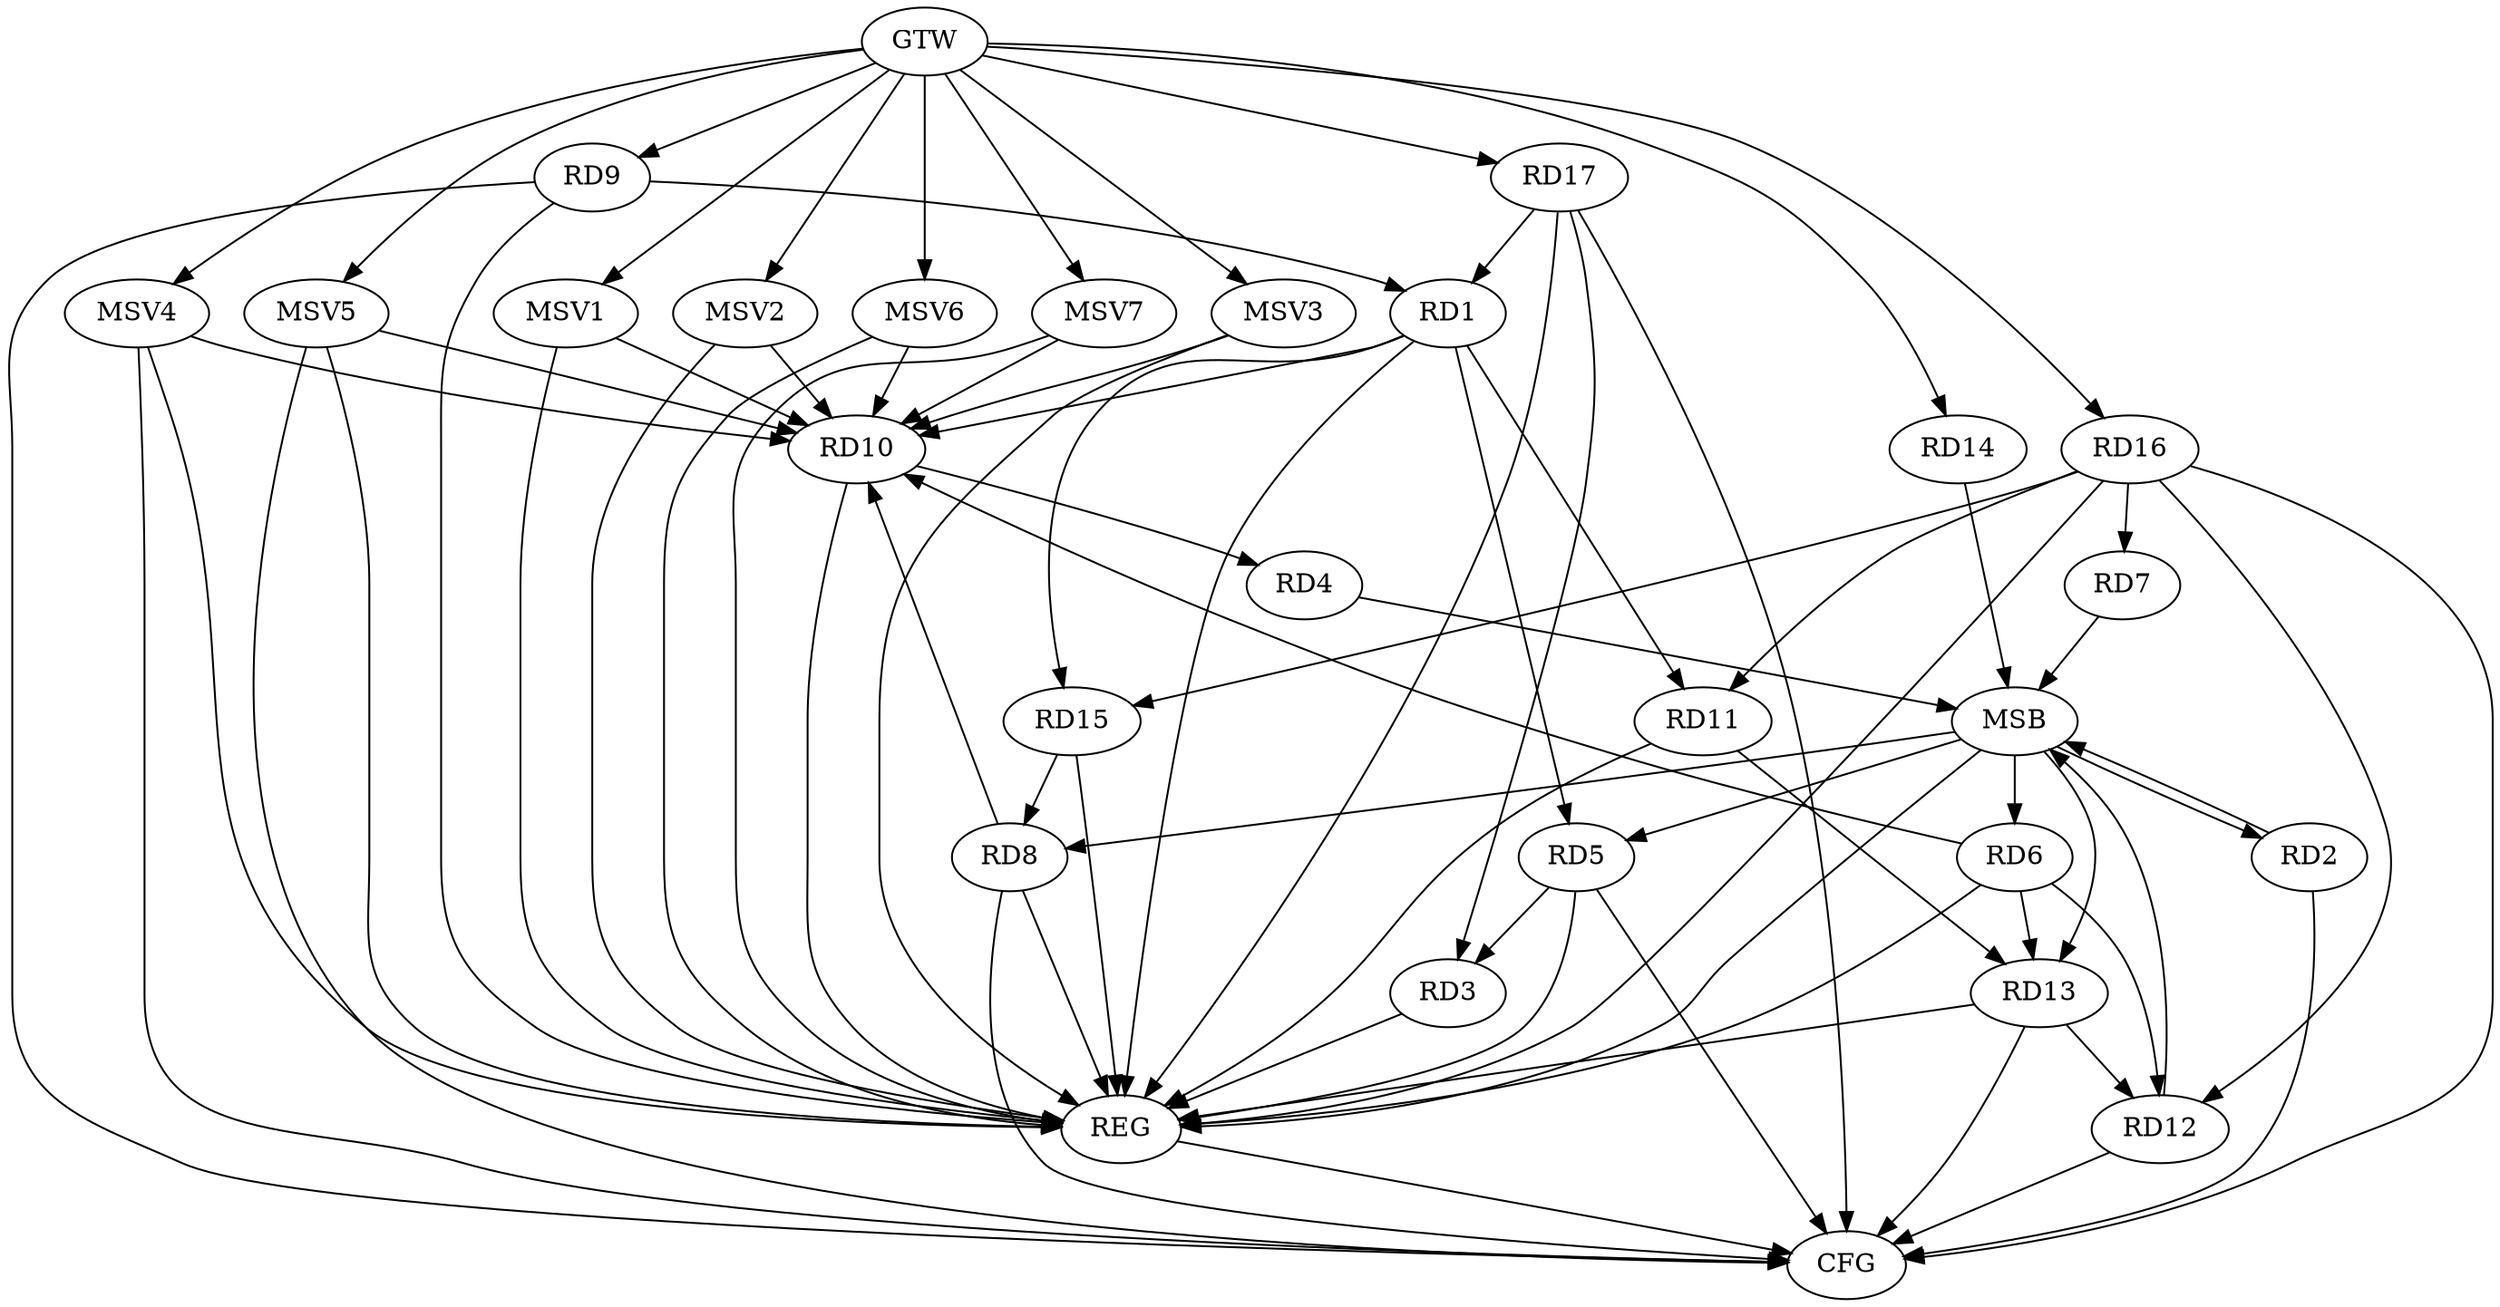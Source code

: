 strict digraph G {
  RD1 [ label="RD1" ];
  RD2 [ label="RD2" ];
  RD3 [ label="RD3" ];
  RD4 [ label="RD4" ];
  RD5 [ label="RD5" ];
  RD6 [ label="RD6" ];
  RD7 [ label="RD7" ];
  RD8 [ label="RD8" ];
  RD9 [ label="RD9" ];
  RD10 [ label="RD10" ];
  RD11 [ label="RD11" ];
  RD12 [ label="RD12" ];
  RD13 [ label="RD13" ];
  RD14 [ label="RD14" ];
  RD15 [ label="RD15" ];
  RD16 [ label="RD16" ];
  RD17 [ label="RD17" ];
  GTW [ label="GTW" ];
  REG [ label="REG" ];
  MSB [ label="MSB" ];
  CFG [ label="CFG" ];
  MSV1 [ label="MSV1" ];
  MSV2 [ label="MSV2" ];
  MSV3 [ label="MSV3" ];
  MSV4 [ label="MSV4" ];
  MSV5 [ label="MSV5" ];
  MSV6 [ label="MSV6" ];
  MSV7 [ label="MSV7" ];
  RD1 -> RD5;
  RD9 -> RD1;
  RD1 -> RD10;
  RD1 -> RD11;
  RD1 -> RD15;
  RD17 -> RD1;
  RD5 -> RD3;
  RD17 -> RD3;
  RD10 -> RD4;
  RD6 -> RD10;
  RD6 -> RD12;
  RD6 -> RD13;
  RD16 -> RD7;
  RD8 -> RD10;
  RD15 -> RD8;
  RD11 -> RD13;
  RD16 -> RD11;
  RD13 -> RD12;
  RD16 -> RD12;
  RD16 -> RD15;
  GTW -> RD9;
  GTW -> RD14;
  GTW -> RD16;
  GTW -> RD17;
  RD1 -> REG;
  RD3 -> REG;
  RD5 -> REG;
  RD6 -> REG;
  RD8 -> REG;
  RD9 -> REG;
  RD10 -> REG;
  RD11 -> REG;
  RD13 -> REG;
  RD15 -> REG;
  RD16 -> REG;
  RD17 -> REG;
  RD2 -> MSB;
  MSB -> RD6;
  MSB -> RD8;
  MSB -> REG;
  RD4 -> MSB;
  MSB -> RD2;
  RD7 -> MSB;
  RD12 -> MSB;
  RD14 -> MSB;
  MSB -> RD5;
  MSB -> RD13;
  RD17 -> CFG;
  RD8 -> CFG;
  RD5 -> CFG;
  RD2 -> CFG;
  RD13 -> CFG;
  RD12 -> CFG;
  RD9 -> CFG;
  RD16 -> CFG;
  REG -> CFG;
  MSV1 -> RD10;
  GTW -> MSV1;
  MSV1 -> REG;
  MSV2 -> RD10;
  GTW -> MSV2;
  MSV2 -> REG;
  MSV3 -> RD10;
  GTW -> MSV3;
  MSV3 -> REG;
  MSV4 -> RD10;
  GTW -> MSV4;
  MSV4 -> REG;
  MSV4 -> CFG;
  MSV5 -> RD10;
  GTW -> MSV5;
  MSV5 -> REG;
  MSV5 -> CFG;
  MSV6 -> RD10;
  MSV7 -> RD10;
  GTW -> MSV6;
  MSV6 -> REG;
  GTW -> MSV7;
  MSV7 -> REG;
}
